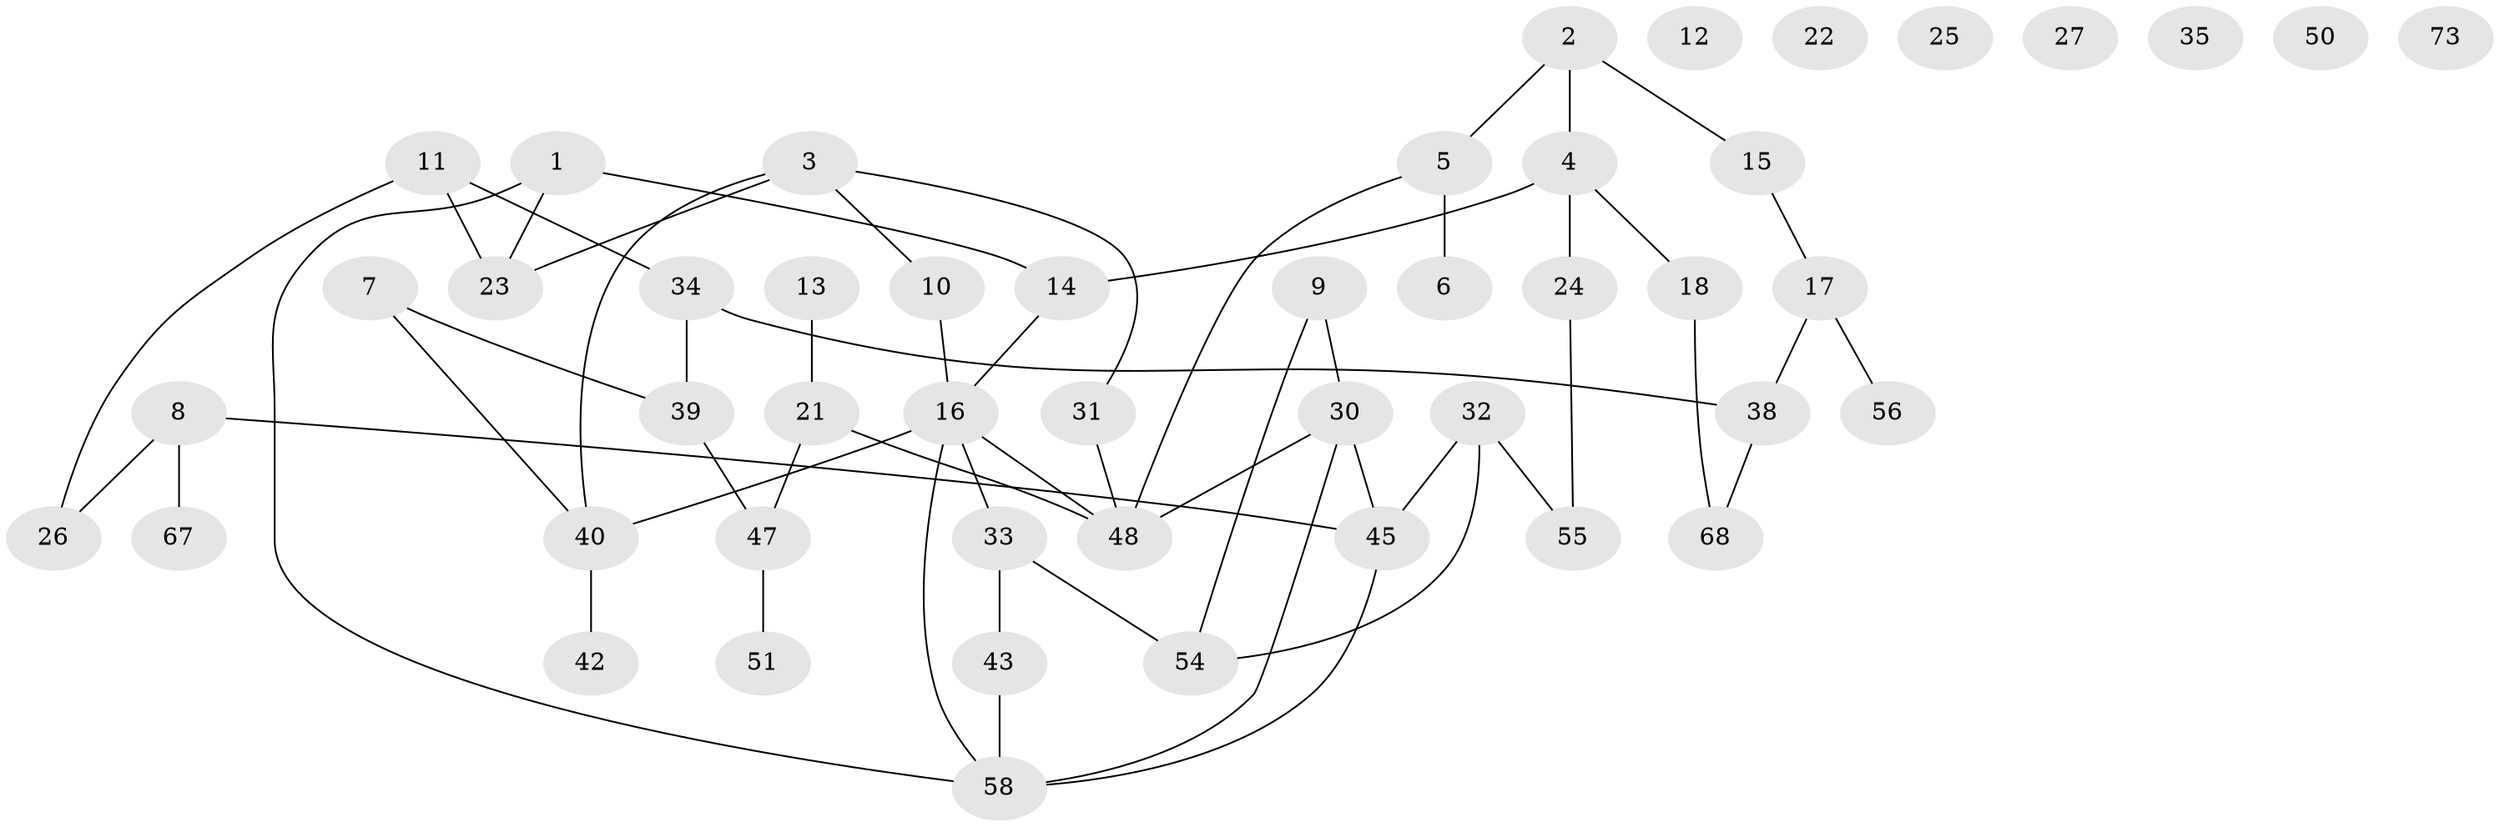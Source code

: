 // original degree distribution, {2: 0.3561643835616438, 1: 0.1506849315068493, 3: 0.273972602739726, 0: 0.0958904109589041, 5: 0.0410958904109589, 4: 0.0821917808219178}
// Generated by graph-tools (version 1.1) at 2025/41/03/06/25 10:41:19]
// undirected, 48 vertices, 56 edges
graph export_dot {
graph [start="1"]
  node [color=gray90,style=filled];
  1 [super="+64"];
  2 [super="+28"];
  3 [super="+69"];
  4 [super="+63"];
  5 [super="+53"];
  6;
  7 [super="+19"];
  8 [super="+60"];
  9;
  10;
  11 [super="+62"];
  12;
  13;
  14 [super="+65"];
  15;
  16 [super="+29"];
  17 [super="+20"];
  18 [super="+49"];
  21 [super="+37"];
  22;
  23 [super="+41"];
  24;
  25;
  26;
  27;
  30 [super="+44"];
  31;
  32;
  33 [super="+36"];
  34 [super="+71"];
  35;
  38;
  39 [super="+70"];
  40 [super="+46"];
  42;
  43;
  45 [super="+52"];
  47;
  48 [super="+66"];
  50;
  51 [super="+57"];
  54 [super="+72"];
  55 [super="+61"];
  56;
  58 [super="+59"];
  67;
  68;
  73;
  1 -- 58;
  1 -- 23;
  1 -- 14;
  2 -- 5;
  2 -- 4;
  2 -- 15;
  3 -- 23;
  3 -- 10;
  3 -- 31;
  3 -- 40;
  4 -- 24;
  4 -- 18;
  4 -- 14;
  5 -- 48;
  5 -- 6;
  7 -- 40;
  7 -- 39;
  8 -- 67;
  8 -- 26;
  8 -- 45;
  9 -- 54;
  9 -- 30;
  10 -- 16;
  11 -- 26;
  11 -- 34;
  11 -- 23;
  13 -- 21;
  14 -- 16;
  15 -- 17;
  16 -- 48;
  16 -- 33;
  16 -- 40;
  16 -- 58;
  17 -- 56;
  17 -- 38;
  18 -- 68;
  21 -- 47;
  21 -- 48;
  24 -- 55;
  30 -- 48;
  30 -- 58;
  30 -- 45;
  31 -- 48;
  32 -- 54;
  32 -- 55;
  32 -- 45;
  33 -- 43;
  33 -- 54;
  34 -- 38;
  34 -- 39;
  38 -- 68;
  39 -- 47;
  40 -- 42;
  43 -- 58;
  45 -- 58;
  47 -- 51;
}
